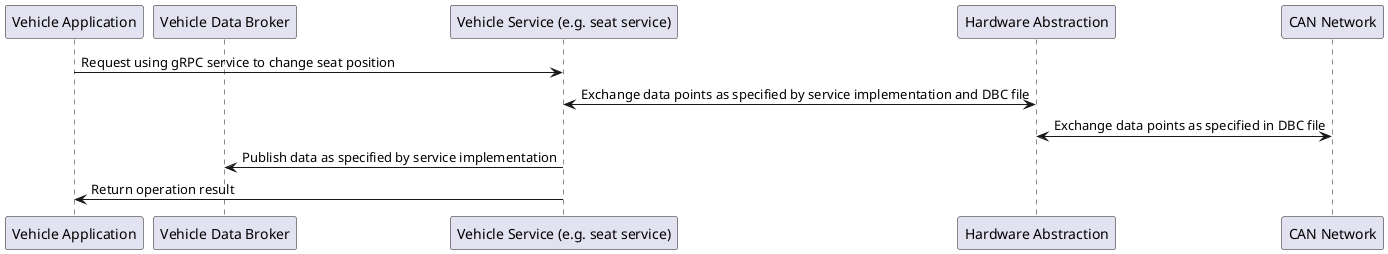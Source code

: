 @startuml
participant VAPP as "Vehicle Application"
participant vehicle_data_broker as "Vehicle Data Broker"
participant vehicle_service as "Vehicle Service (e.g. seat service)"
participant hardware_abstraction as "Hardware Abstraction"
participant can_network as "CAN Network"


VAPP -> vehicle_service: Request using gRPC service to change seat position
vehicle_service <-> hardware_abstraction: Exchange data points as specified by service implementation and DBC file
can_network <-> hardware_abstraction: Exchange data points as specified in DBC file
vehicle_service -> vehicle_data_broker: Publish data as specified by service implementation
VAPP <- vehicle_service: Return operation result

@enduml